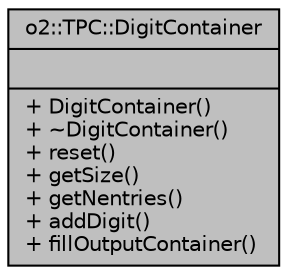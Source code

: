 digraph "o2::TPC::DigitContainer"
{
 // INTERACTIVE_SVG=YES
  bgcolor="transparent";
  edge [fontname="Helvetica",fontsize="10",labelfontname="Helvetica",labelfontsize="10"];
  node [fontname="Helvetica",fontsize="10",shape=record];
  Node1 [label="{o2::TPC::DigitContainer\n||+ DigitContainer()\l+ ~DigitContainer()\l+ reset()\l+ getSize()\l+ getNentries()\l+ addDigit()\l+ fillOutputContainer()\l}",height=0.2,width=0.4,color="black", fillcolor="grey75", style="filled" fontcolor="black"];
}
